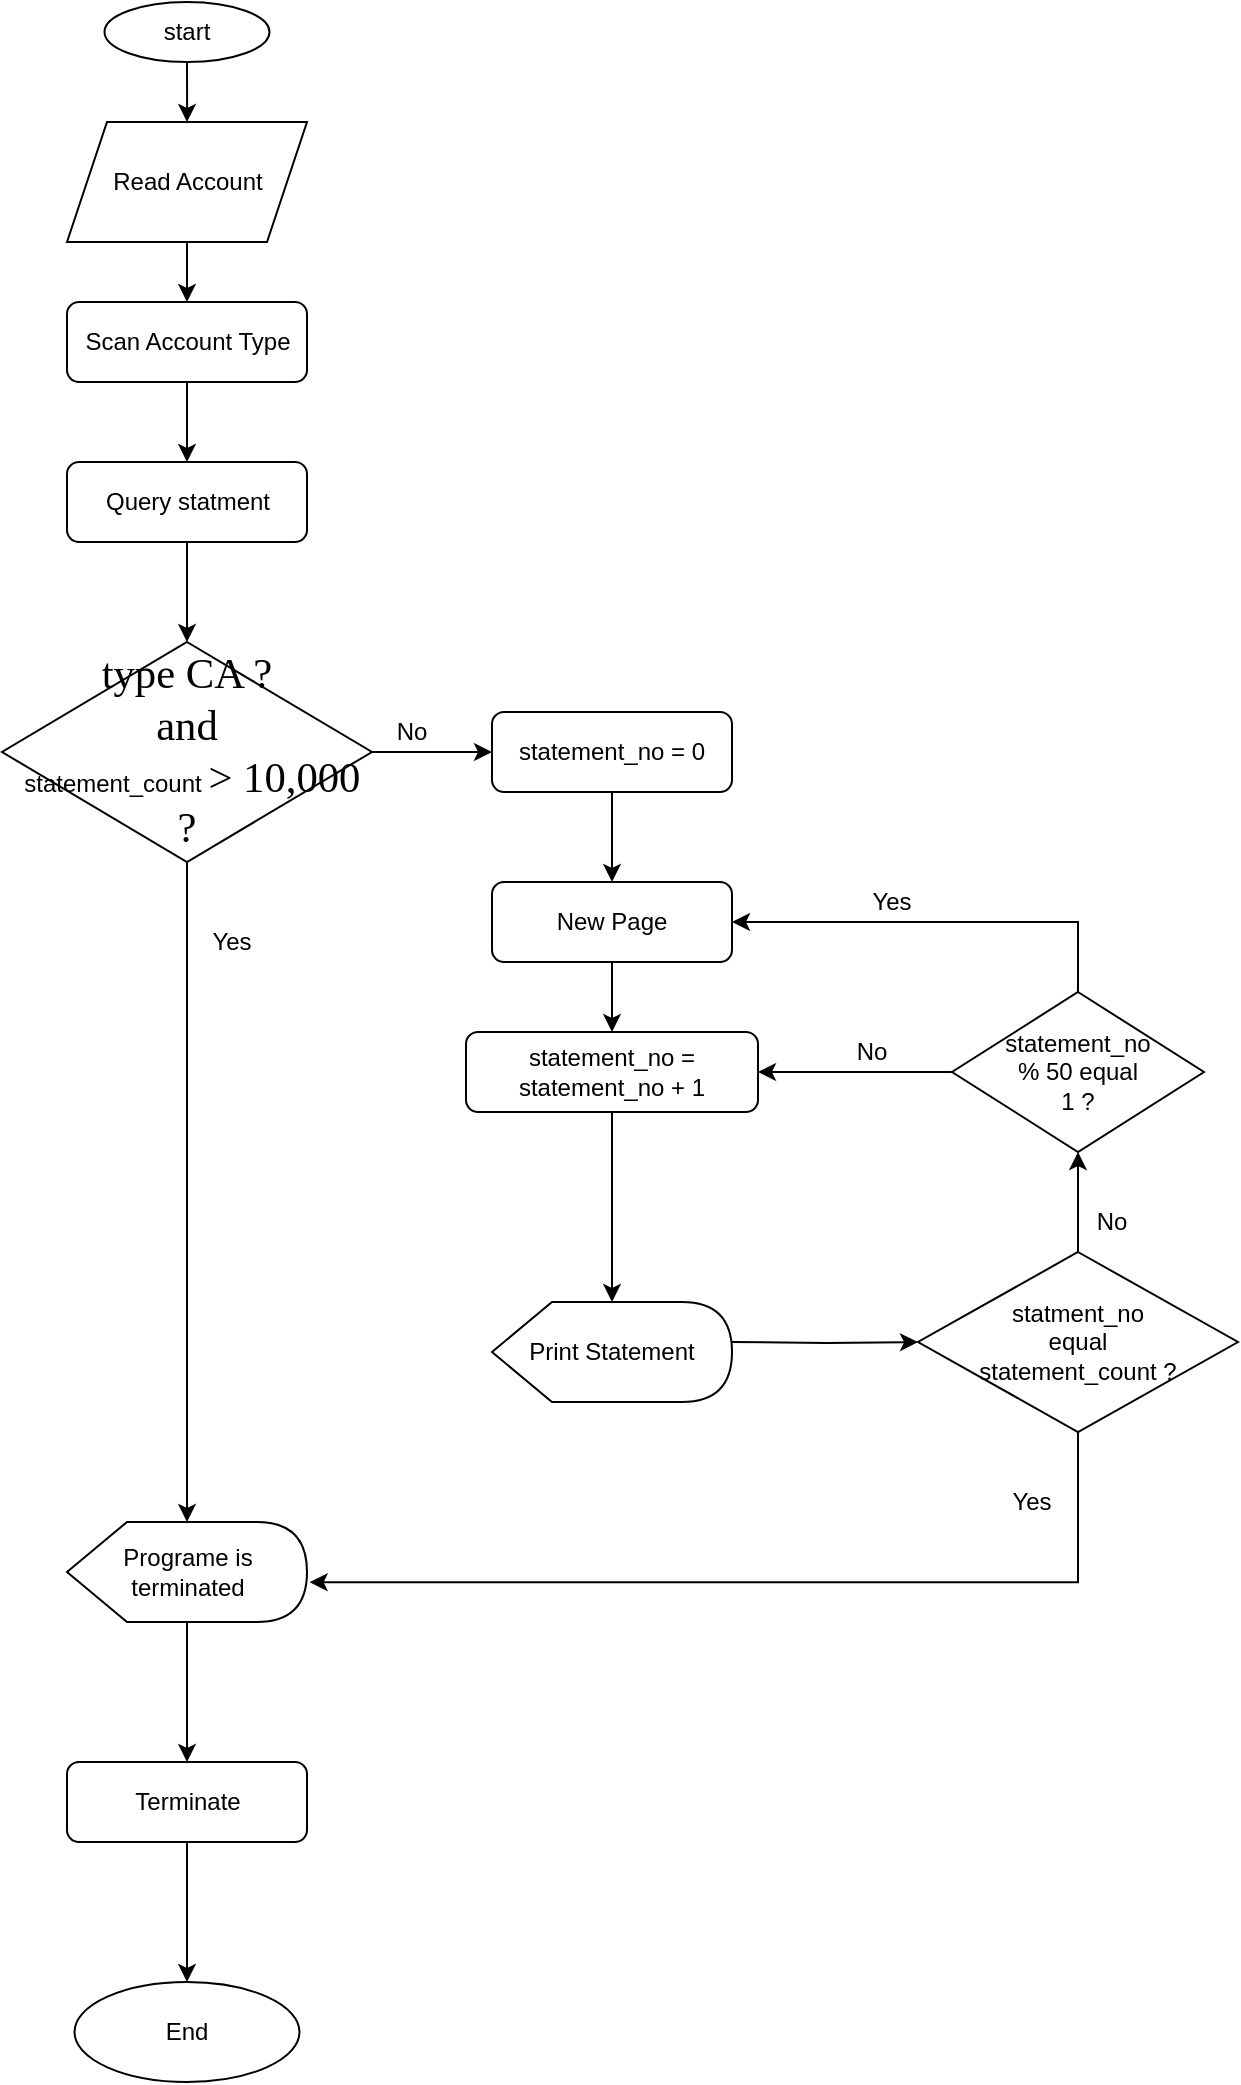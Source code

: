 <mxfile version="14.5.10" type="github">
  <diagram id="C5RBs43oDa-KdzZeNtuy" name="Page-1">
    <mxGraphModel dx="1108" dy="794" grid="1" gridSize="10" guides="1" tooltips="1" connect="1" arrows="1" fold="1" page="1" pageScale="1" pageWidth="827" pageHeight="1169" math="0" shadow="0">
      <root>
        <mxCell id="WIyWlLk6GJQsqaUBKTNV-0" />
        <mxCell id="WIyWlLk6GJQsqaUBKTNV-1" parent="WIyWlLk6GJQsqaUBKTNV-0" />
        <mxCell id="Qqjow-uwfhJ0Yn_dfTo8-76" value="" style="edgeStyle=orthogonalEdgeStyle;rounded=0;orthogonalLoop=1;jettySize=auto;html=1;" edge="1" parent="WIyWlLk6GJQsqaUBKTNV-1" source="WIyWlLk6GJQsqaUBKTNV-3" target="Qqjow-uwfhJ0Yn_dfTo8-47">
          <mxGeometry relative="1" as="geometry" />
        </mxCell>
        <mxCell id="WIyWlLk6GJQsqaUBKTNV-3" value="Query statment" style="rounded=1;whiteSpace=wrap;html=1;fontSize=12;glass=0;strokeWidth=1;shadow=0;" parent="WIyWlLk6GJQsqaUBKTNV-1" vertex="1">
          <mxGeometry x="127.5" y="250" width="120" height="40" as="geometry" />
        </mxCell>
        <mxCell id="Qqjow-uwfhJ0Yn_dfTo8-36" style="edgeStyle=orthogonalEdgeStyle;rounded=0;orthogonalLoop=1;jettySize=auto;html=1;entryX=0.5;entryY=0;entryDx=0;entryDy=0;" edge="1" parent="WIyWlLk6GJQsqaUBKTNV-1" source="Qqjow-uwfhJ0Yn_dfTo8-0" target="Qqjow-uwfhJ0Yn_dfTo8-19">
          <mxGeometry relative="1" as="geometry" />
        </mxCell>
        <mxCell id="Qqjow-uwfhJ0Yn_dfTo8-0" value="Read Account" style="shape=parallelogram;perimeter=parallelogramPerimeter;whiteSpace=wrap;html=1;fixedSize=1;" vertex="1" parent="WIyWlLk6GJQsqaUBKTNV-1">
          <mxGeometry x="127.5" y="80" width="120" height="60" as="geometry" />
        </mxCell>
        <mxCell id="Qqjow-uwfhJ0Yn_dfTo8-6" value="No" style="text;html=1;strokeColor=none;fillColor=none;align=center;verticalAlign=middle;whiteSpace=wrap;rounded=0;" vertex="1" parent="WIyWlLk6GJQsqaUBKTNV-1">
          <mxGeometry x="280" y="375" width="40" height="20" as="geometry" />
        </mxCell>
        <mxCell id="Qqjow-uwfhJ0Yn_dfTo8-43" value="" style="edgeStyle=orthogonalEdgeStyle;rounded=0;orthogonalLoop=1;jettySize=auto;html=1;" edge="1" parent="WIyWlLk6GJQsqaUBKTNV-1" source="Qqjow-uwfhJ0Yn_dfTo8-19" target="WIyWlLk6GJQsqaUBKTNV-3">
          <mxGeometry relative="1" as="geometry" />
        </mxCell>
        <mxCell id="Qqjow-uwfhJ0Yn_dfTo8-19" value="Scan Account Type" style="rounded=1;whiteSpace=wrap;html=1;fontSize=12;glass=0;strokeWidth=1;shadow=0;" vertex="1" parent="WIyWlLk6GJQsqaUBKTNV-1">
          <mxGeometry x="127.5" y="170" width="120" height="40" as="geometry" />
        </mxCell>
        <mxCell id="Qqjow-uwfhJ0Yn_dfTo8-37" value="End" style="ellipse;whiteSpace=wrap;html=1;" vertex="1" parent="WIyWlLk6GJQsqaUBKTNV-1">
          <mxGeometry x="131.25" y="1010" width="112.5" height="50" as="geometry" />
        </mxCell>
        <mxCell id="Qqjow-uwfhJ0Yn_dfTo8-71" value="" style="edgeStyle=orthogonalEdgeStyle;rounded=0;orthogonalLoop=1;jettySize=auto;html=1;" edge="1" parent="WIyWlLk6GJQsqaUBKTNV-1" source="Qqjow-uwfhJ0Yn_dfTo8-47" target="Qqjow-uwfhJ0Yn_dfTo8-70">
          <mxGeometry relative="1" as="geometry" />
        </mxCell>
        <mxCell id="Qqjow-uwfhJ0Yn_dfTo8-81" value="" style="edgeStyle=orthogonalEdgeStyle;rounded=0;orthogonalLoop=1;jettySize=auto;html=1;" edge="1" parent="WIyWlLk6GJQsqaUBKTNV-1" source="Qqjow-uwfhJ0Yn_dfTo8-47" target="Qqjow-uwfhJ0Yn_dfTo8-49">
          <mxGeometry relative="1" as="geometry" />
        </mxCell>
        <mxCell id="Qqjow-uwfhJ0Yn_dfTo8-47" value="&lt;font face=&quot;angsanaupc, serif&quot;&gt;&lt;span style=&quot;font-size: 21.333px&quot;&gt;type CA ?&lt;br&gt;and&lt;br&gt;&amp;nbsp;&lt;/span&gt;&lt;/font&gt;statement_count&amp;nbsp;&lt;font face=&quot;angsanaupc, serif&quot;&gt;&lt;span style=&quot;font-size: 21.333px&quot;&gt;&amp;gt; 10,000 ?&lt;/span&gt;&lt;/font&gt;" style="rhombus;whiteSpace=wrap;html=1;" vertex="1" parent="WIyWlLk6GJQsqaUBKTNV-1">
          <mxGeometry x="95" y="340" width="185" height="110" as="geometry" />
        </mxCell>
        <mxCell id="Qqjow-uwfhJ0Yn_dfTo8-53" value="" style="edgeStyle=orthogonalEdgeStyle;rounded=0;orthogonalLoop=1;jettySize=auto;html=1;" edge="1" parent="WIyWlLk6GJQsqaUBKTNV-1" source="Qqjow-uwfhJ0Yn_dfTo8-49" target="Qqjow-uwfhJ0Yn_dfTo8-52">
          <mxGeometry relative="1" as="geometry" />
        </mxCell>
        <mxCell id="Qqjow-uwfhJ0Yn_dfTo8-49" value="Programe is terminated" style="shape=display;whiteSpace=wrap;html=1;" vertex="1" parent="WIyWlLk6GJQsqaUBKTNV-1">
          <mxGeometry x="127.5" y="780" width="120" height="50" as="geometry" />
        </mxCell>
        <mxCell id="Qqjow-uwfhJ0Yn_dfTo8-54" value="" style="edgeStyle=orthogonalEdgeStyle;rounded=0;orthogonalLoop=1;jettySize=auto;html=1;" edge="1" parent="WIyWlLk6GJQsqaUBKTNV-1" source="Qqjow-uwfhJ0Yn_dfTo8-52" target="Qqjow-uwfhJ0Yn_dfTo8-37">
          <mxGeometry relative="1" as="geometry" />
        </mxCell>
        <mxCell id="Qqjow-uwfhJ0Yn_dfTo8-52" value="Terminate" style="rounded=1;whiteSpace=wrap;html=1;fontSize=12;glass=0;strokeWidth=1;shadow=0;" vertex="1" parent="WIyWlLk6GJQsqaUBKTNV-1">
          <mxGeometry x="127.5" y="900" width="120" height="40" as="geometry" />
        </mxCell>
        <mxCell id="Qqjow-uwfhJ0Yn_dfTo8-67" value="" style="edgeStyle=orthogonalEdgeStyle;rounded=0;orthogonalLoop=1;jettySize=auto;html=1;" edge="1" parent="WIyWlLk6GJQsqaUBKTNV-1" source="Qqjow-uwfhJ0Yn_dfTo8-55" target="Qqjow-uwfhJ0Yn_dfTo8-60">
          <mxGeometry relative="1" as="geometry" />
        </mxCell>
        <mxCell id="Qqjow-uwfhJ0Yn_dfTo8-55" value="New Page" style="rounded=1;whiteSpace=wrap;html=1;fontSize=12;glass=0;strokeWidth=1;shadow=0;" vertex="1" parent="WIyWlLk6GJQsqaUBKTNV-1">
          <mxGeometry x="340" y="460" width="120" height="40" as="geometry" />
        </mxCell>
        <mxCell id="Qqjow-uwfhJ0Yn_dfTo8-93" style="edgeStyle=orthogonalEdgeStyle;rounded=0;orthogonalLoop=1;jettySize=auto;html=1;" edge="1" parent="WIyWlLk6GJQsqaUBKTNV-1" source="Qqjow-uwfhJ0Yn_dfTo8-57" target="Qqjow-uwfhJ0Yn_dfTo8-92">
          <mxGeometry relative="1" as="geometry" />
        </mxCell>
        <mxCell id="Qqjow-uwfhJ0Yn_dfTo8-104" style="edgeStyle=orthogonalEdgeStyle;rounded=0;orthogonalLoop=1;jettySize=auto;html=1;entryX=1.011;entryY=0.602;entryDx=0;entryDy=0;entryPerimeter=0;" edge="1" parent="WIyWlLk6GJQsqaUBKTNV-1" source="Qqjow-uwfhJ0Yn_dfTo8-57" target="Qqjow-uwfhJ0Yn_dfTo8-49">
          <mxGeometry relative="1" as="geometry">
            <Array as="points">
              <mxPoint x="633" y="810" />
            </Array>
          </mxGeometry>
        </mxCell>
        <mxCell id="Qqjow-uwfhJ0Yn_dfTo8-57" value="statment_no &lt;br&gt;equal &lt;br&gt;statement_count ?" style="rhombus;whiteSpace=wrap;html=1;" vertex="1" parent="WIyWlLk6GJQsqaUBKTNV-1">
          <mxGeometry x="553" y="645" width="160" height="90" as="geometry" />
        </mxCell>
        <mxCell id="Qqjow-uwfhJ0Yn_dfTo8-69" style="edgeStyle=orthogonalEdgeStyle;rounded=0;orthogonalLoop=1;jettySize=auto;html=1;" edge="1" parent="WIyWlLk6GJQsqaUBKTNV-1" target="Qqjow-uwfhJ0Yn_dfTo8-57">
          <mxGeometry relative="1" as="geometry">
            <mxPoint x="460" y="690.0" as="sourcePoint" />
          </mxGeometry>
        </mxCell>
        <mxCell id="Qqjow-uwfhJ0Yn_dfTo8-68" value="" style="edgeStyle=orthogonalEdgeStyle;rounded=0;orthogonalLoop=1;jettySize=auto;html=1;" edge="1" parent="WIyWlLk6GJQsqaUBKTNV-1" source="Qqjow-uwfhJ0Yn_dfTo8-60">
          <mxGeometry relative="1" as="geometry">
            <mxPoint x="400" y="670.0" as="targetPoint" />
          </mxGeometry>
        </mxCell>
        <mxCell id="Qqjow-uwfhJ0Yn_dfTo8-60" value="statement_no = statement_no + 1" style="rounded=1;whiteSpace=wrap;html=1;fontSize=12;glass=0;strokeWidth=1;shadow=0;" vertex="1" parent="WIyWlLk6GJQsqaUBKTNV-1">
          <mxGeometry x="327" y="535" width="146" height="40" as="geometry" />
        </mxCell>
        <mxCell id="Qqjow-uwfhJ0Yn_dfTo8-75" value="" style="edgeStyle=orthogonalEdgeStyle;rounded=0;orthogonalLoop=1;jettySize=auto;html=1;" edge="1" parent="WIyWlLk6GJQsqaUBKTNV-1" source="Qqjow-uwfhJ0Yn_dfTo8-70" target="Qqjow-uwfhJ0Yn_dfTo8-55">
          <mxGeometry relative="1" as="geometry" />
        </mxCell>
        <mxCell id="Qqjow-uwfhJ0Yn_dfTo8-70" value="statement_no = 0" style="rounded=1;whiteSpace=wrap;html=1;fontSize=12;glass=0;strokeWidth=1;shadow=0;" vertex="1" parent="WIyWlLk6GJQsqaUBKTNV-1">
          <mxGeometry x="340" y="375" width="120" height="40" as="geometry" />
        </mxCell>
        <mxCell id="Qqjow-uwfhJ0Yn_dfTo8-82" value="Yes" style="text;html=1;strokeColor=none;fillColor=none;align=center;verticalAlign=middle;whiteSpace=wrap;rounded=0;" vertex="1" parent="WIyWlLk6GJQsqaUBKTNV-1">
          <mxGeometry x="190" y="480" width="40" height="20" as="geometry" />
        </mxCell>
        <mxCell id="Qqjow-uwfhJ0Yn_dfTo8-94" value="" style="edgeStyle=orthogonalEdgeStyle;rounded=0;orthogonalLoop=1;jettySize=auto;html=1;" edge="1" parent="WIyWlLk6GJQsqaUBKTNV-1" source="Qqjow-uwfhJ0Yn_dfTo8-92" target="Qqjow-uwfhJ0Yn_dfTo8-60">
          <mxGeometry relative="1" as="geometry" />
        </mxCell>
        <mxCell id="Qqjow-uwfhJ0Yn_dfTo8-95" style="edgeStyle=orthogonalEdgeStyle;rounded=0;orthogonalLoop=1;jettySize=auto;html=1;entryX=1;entryY=0.5;entryDx=0;entryDy=0;exitX=0.5;exitY=0;exitDx=0;exitDy=0;" edge="1" parent="WIyWlLk6GJQsqaUBKTNV-1" source="Qqjow-uwfhJ0Yn_dfTo8-92" target="Qqjow-uwfhJ0Yn_dfTo8-55">
          <mxGeometry relative="1" as="geometry">
            <Array as="points">
              <mxPoint x="633" y="480" />
            </Array>
          </mxGeometry>
        </mxCell>
        <mxCell id="Qqjow-uwfhJ0Yn_dfTo8-92" value="statement_no &lt;br&gt;% 50 equal&lt;br&gt;1 ?" style="rhombus;whiteSpace=wrap;html=1;" vertex="1" parent="WIyWlLk6GJQsqaUBKTNV-1">
          <mxGeometry x="570" y="515" width="126" height="80" as="geometry" />
        </mxCell>
        <mxCell id="Qqjow-uwfhJ0Yn_dfTo8-96" value="Yes" style="text;html=1;strokeColor=none;fillColor=none;align=center;verticalAlign=middle;whiteSpace=wrap;rounded=0;" vertex="1" parent="WIyWlLk6GJQsqaUBKTNV-1">
          <mxGeometry x="520" y="460" width="40" height="20" as="geometry" />
        </mxCell>
        <mxCell id="Qqjow-uwfhJ0Yn_dfTo8-97" value="No" style="text;html=1;strokeColor=none;fillColor=none;align=center;verticalAlign=middle;whiteSpace=wrap;rounded=0;" vertex="1" parent="WIyWlLk6GJQsqaUBKTNV-1">
          <mxGeometry x="510" y="535" width="40" height="20" as="geometry" />
        </mxCell>
        <mxCell id="Qqjow-uwfhJ0Yn_dfTo8-98" value="No" style="text;html=1;strokeColor=none;fillColor=none;align=center;verticalAlign=middle;whiteSpace=wrap;rounded=0;" vertex="1" parent="WIyWlLk6GJQsqaUBKTNV-1">
          <mxGeometry x="630" y="620" width="40" height="20" as="geometry" />
        </mxCell>
        <mxCell id="Qqjow-uwfhJ0Yn_dfTo8-100" value="Yes" style="text;html=1;strokeColor=none;fillColor=none;align=center;verticalAlign=middle;whiteSpace=wrap;rounded=0;" vertex="1" parent="WIyWlLk6GJQsqaUBKTNV-1">
          <mxGeometry x="590" y="760" width="40" height="20" as="geometry" />
        </mxCell>
        <mxCell id="Qqjow-uwfhJ0Yn_dfTo8-102" value="" style="edgeStyle=orthogonalEdgeStyle;rounded=0;orthogonalLoop=1;jettySize=auto;html=1;" edge="1" parent="WIyWlLk6GJQsqaUBKTNV-1" source="Qqjow-uwfhJ0Yn_dfTo8-101" target="Qqjow-uwfhJ0Yn_dfTo8-0">
          <mxGeometry relative="1" as="geometry" />
        </mxCell>
        <mxCell id="Qqjow-uwfhJ0Yn_dfTo8-101" value="start" style="ellipse;whiteSpace=wrap;html=1;" vertex="1" parent="WIyWlLk6GJQsqaUBKTNV-1">
          <mxGeometry x="146.25" y="20" width="82.5" height="30" as="geometry" />
        </mxCell>
        <mxCell id="Qqjow-uwfhJ0Yn_dfTo8-106" value="Print Statement" style="shape=display;whiteSpace=wrap;html=1;" vertex="1" parent="WIyWlLk6GJQsqaUBKTNV-1">
          <mxGeometry x="340" y="670" width="120" height="50" as="geometry" />
        </mxCell>
      </root>
    </mxGraphModel>
  </diagram>
</mxfile>
